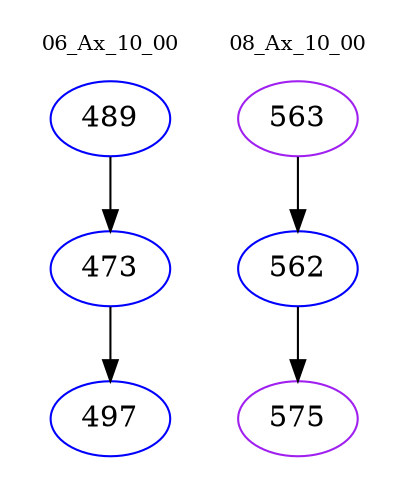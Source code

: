 digraph{
subgraph cluster_0 {
color = white
label = "06_Ax_10_00";
fontsize=10;
T0_489 [label="489", color="blue"]
T0_489 -> T0_473 [color="black"]
T0_473 [label="473", color="blue"]
T0_473 -> T0_497 [color="black"]
T0_497 [label="497", color="blue"]
}
subgraph cluster_1 {
color = white
label = "08_Ax_10_00";
fontsize=10;
T1_563 [label="563", color="purple"]
T1_563 -> T1_562 [color="black"]
T1_562 [label="562", color="blue"]
T1_562 -> T1_575 [color="black"]
T1_575 [label="575", color="purple"]
}
}
